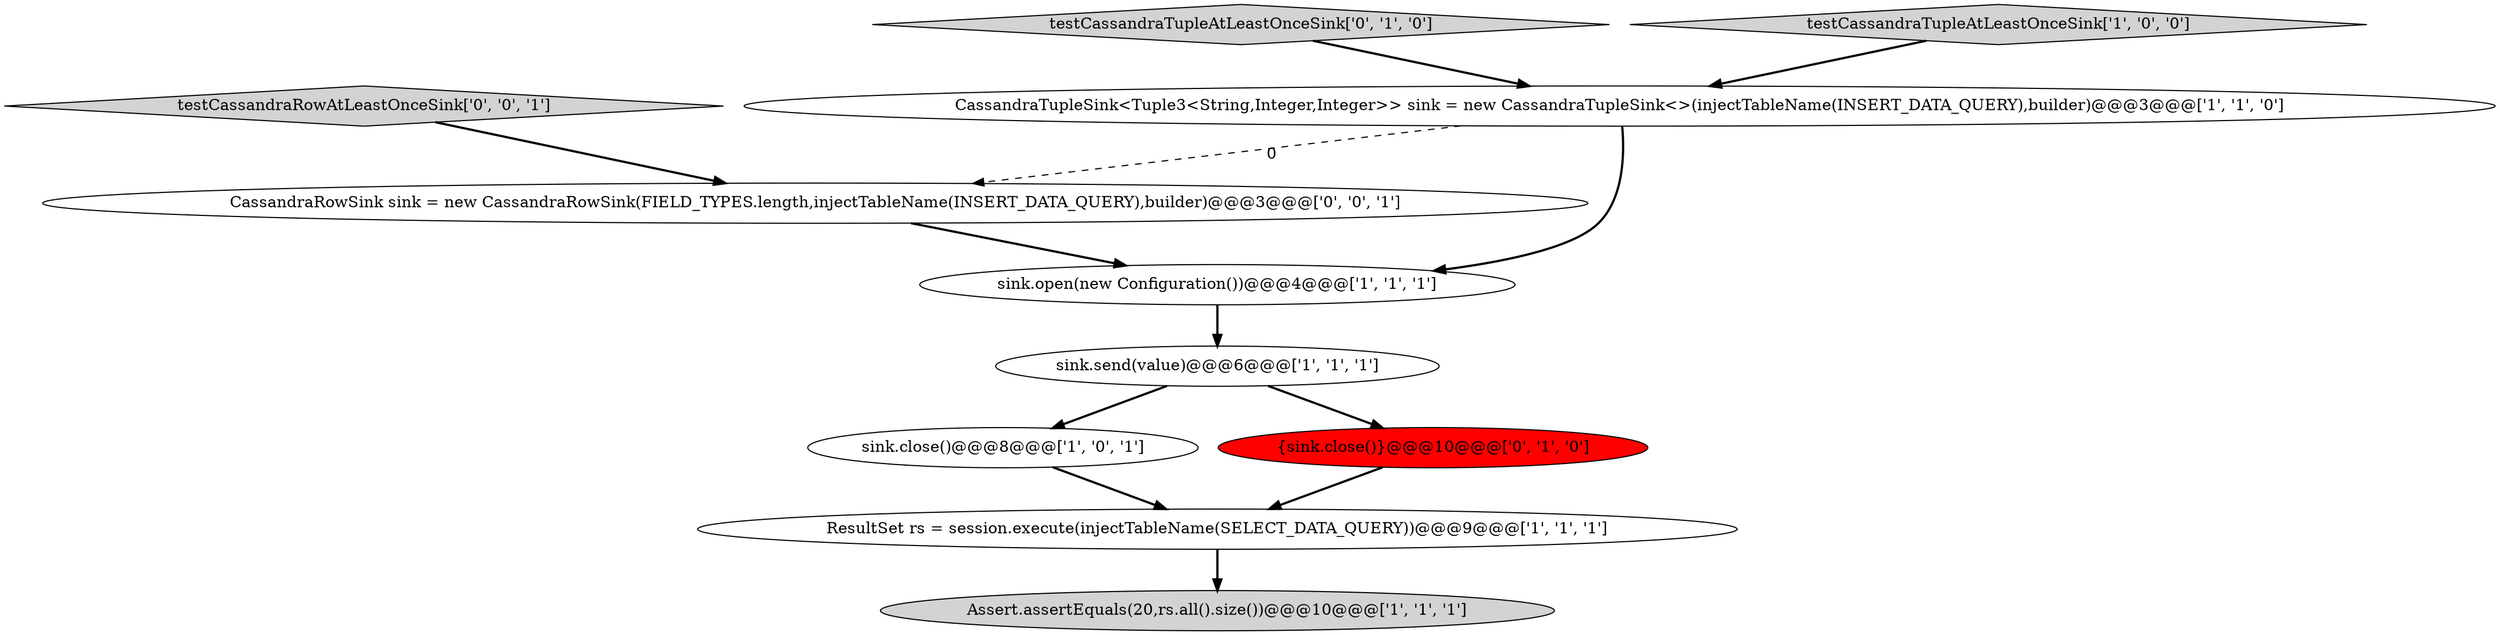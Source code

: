 digraph {
3 [style = filled, label = "sink.close()@@@8@@@['1', '0', '1']", fillcolor = white, shape = ellipse image = "AAA0AAABBB1BBB"];
5 [style = filled, label = "ResultSet rs = session.execute(injectTableName(SELECT_DATA_QUERY))@@@9@@@['1', '1', '1']", fillcolor = white, shape = ellipse image = "AAA0AAABBB1BBB"];
1 [style = filled, label = "sink.send(value)@@@6@@@['1', '1', '1']", fillcolor = white, shape = ellipse image = "AAA0AAABBB1BBB"];
6 [style = filled, label = "sink.open(new Configuration())@@@4@@@['1', '1', '1']", fillcolor = white, shape = ellipse image = "AAA0AAABBB1BBB"];
8 [style = filled, label = "{sink.close()}@@@10@@@['0', '1', '0']", fillcolor = red, shape = ellipse image = "AAA1AAABBB2BBB"];
7 [style = filled, label = "testCassandraTupleAtLeastOnceSink['0', '1', '0']", fillcolor = lightgray, shape = diamond image = "AAA0AAABBB2BBB"];
0 [style = filled, label = "Assert.assertEquals(20,rs.all().size())@@@10@@@['1', '1', '1']", fillcolor = lightgray, shape = ellipse image = "AAA0AAABBB1BBB"];
4 [style = filled, label = "testCassandraTupleAtLeastOnceSink['1', '0', '0']", fillcolor = lightgray, shape = diamond image = "AAA0AAABBB1BBB"];
2 [style = filled, label = "CassandraTupleSink<Tuple3<String,Integer,Integer>> sink = new CassandraTupleSink<>(injectTableName(INSERT_DATA_QUERY),builder)@@@3@@@['1', '1', '0']", fillcolor = white, shape = ellipse image = "AAA0AAABBB1BBB"];
10 [style = filled, label = "testCassandraRowAtLeastOnceSink['0', '0', '1']", fillcolor = lightgray, shape = diamond image = "AAA0AAABBB3BBB"];
9 [style = filled, label = "CassandraRowSink sink = new CassandraRowSink(FIELD_TYPES.length,injectTableName(INSERT_DATA_QUERY),builder)@@@3@@@['0', '0', '1']", fillcolor = white, shape = ellipse image = "AAA0AAABBB3BBB"];
1->3 [style = bold, label=""];
6->1 [style = bold, label=""];
3->5 [style = bold, label=""];
10->9 [style = bold, label=""];
4->2 [style = bold, label=""];
1->8 [style = bold, label=""];
8->5 [style = bold, label=""];
5->0 [style = bold, label=""];
2->9 [style = dashed, label="0"];
7->2 [style = bold, label=""];
2->6 [style = bold, label=""];
9->6 [style = bold, label=""];
}
